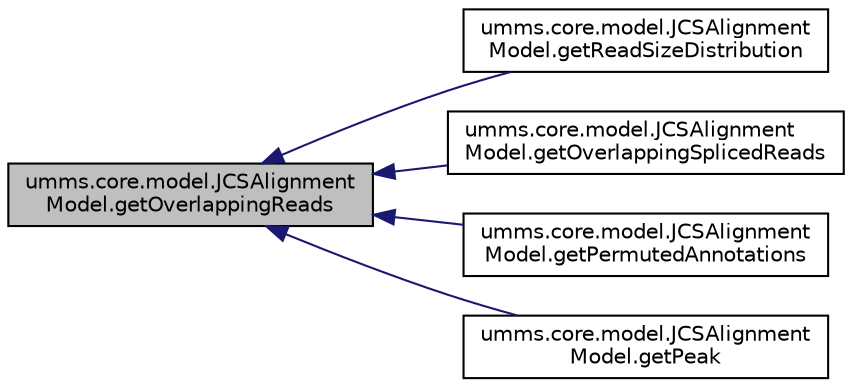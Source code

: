 digraph "umms.core.model.JCSAlignmentModel.getOverlappingReads"
{
  edge [fontname="Helvetica",fontsize="10",labelfontname="Helvetica",labelfontsize="10"];
  node [fontname="Helvetica",fontsize="10",shape=record];
  rankdir="LR";
  Node1 [label="umms.core.model.JCSAlignment\lModel.getOverlappingReads",height=0.2,width=0.4,color="black", fillcolor="grey75", style="filled" fontcolor="black"];
  Node1 -> Node2 [dir="back",color="midnightblue",fontsize="10",style="solid"];
  Node2 [label="umms.core.model.JCSAlignment\lModel.getReadSizeDistribution",height=0.2,width=0.4,color="black", fillcolor="white", style="filled",URL="$classumms_1_1core_1_1model_1_1_j_c_s_alignment_model.html#aa21dba22294a46e58e642e2383e66417"];
  Node1 -> Node3 [dir="back",color="midnightblue",fontsize="10",style="solid"];
  Node3 [label="umms.core.model.JCSAlignment\lModel.getOverlappingSplicedReads",height=0.2,width=0.4,color="black", fillcolor="white", style="filled",URL="$classumms_1_1core_1_1model_1_1_j_c_s_alignment_model.html#af55ede2f0c4eff1338d4dec36ecbbc47"];
  Node1 -> Node4 [dir="back",color="midnightblue",fontsize="10",style="solid"];
  Node4 [label="umms.core.model.JCSAlignment\lModel.getPermutedAnnotations",height=0.2,width=0.4,color="black", fillcolor="white", style="filled",URL="$classumms_1_1core_1_1model_1_1_j_c_s_alignment_model.html#a62dbb73b72268c223a90963ff37cc0ad"];
  Node1 -> Node5 [dir="back",color="midnightblue",fontsize="10",style="solid"];
  Node5 [label="umms.core.model.JCSAlignment\lModel.getPeak",height=0.2,width=0.4,color="black", fillcolor="white", style="filled",URL="$classumms_1_1core_1_1model_1_1_j_c_s_alignment_model.html#ace2f29aff75114c5a3cb64c867781006"];
}
